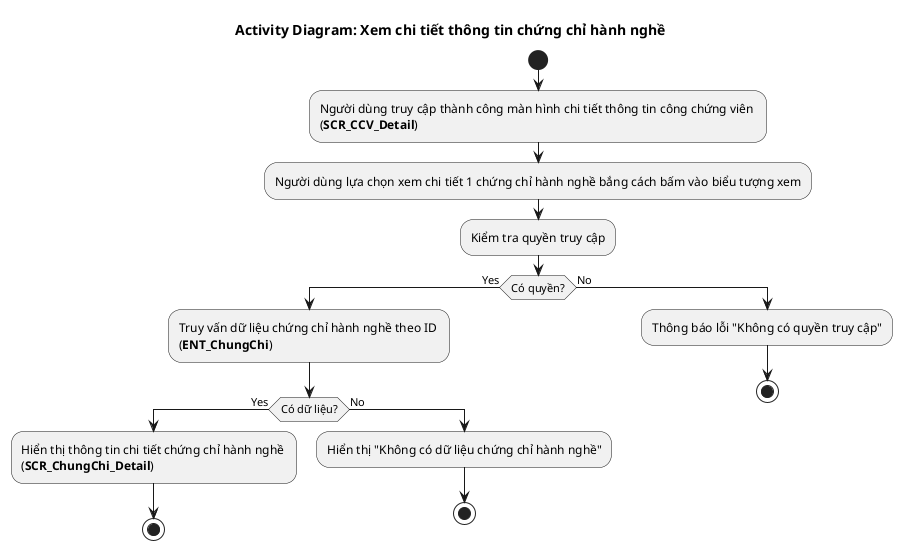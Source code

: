 @startuml AD_ChungChi_Detail
!pragma layout smetana
title Activity Diagram: Xem chi tiết thông tin chứng chỉ hành nghề

start
:Người dùng truy cập thành công màn hình chi tiết thông tin công chứng viên \n(**SCR_CCV_Detail**);
:Người dùng lựa chọn xem chi tiết 1 chứng chỉ hành nghề bắng cách bấm vào biểu tượng xem;
:Kiểm tra quyền truy cập;
if (Có quyền?) then (Yes)
  :Truy vấn dữ liệu chứng chỉ hành nghề theo ID \n(**ENT_ChungChi**);
  if (Có dữ liệu?) then (Yes)
    :Hiển thị thông tin chi tiết chứng chỉ hành nghề \n(**SCR_ChungChi_Detail**);
    stop
  else (No)
    :Hiển thị "Không có dữ liệu chứng chỉ hành nghề";
    stop
  endif
else (No)
  :Thông báo lỗi "Không có quyền truy cập";
  stop
endif
@enduml